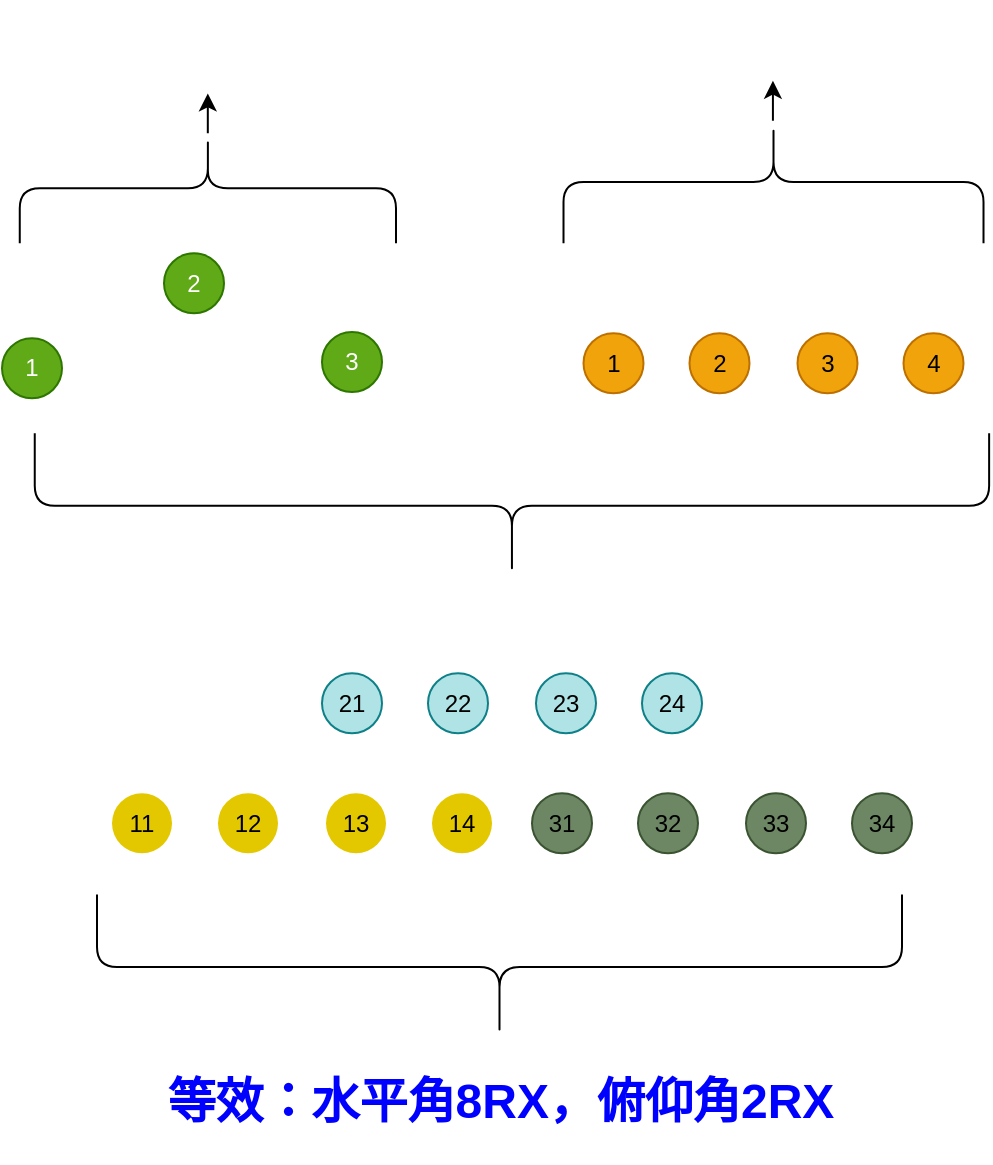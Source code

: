 <mxfile>
    <diagram id="OwVJQObGlYzM2OAuIv8X" name="第 1 页">
        <mxGraphModel dx="315" dy="473" grid="1" gridSize="10" guides="1" tooltips="1" connect="1" arrows="1" fold="1" page="1" pageScale="1" pageWidth="827" pageHeight="1169" math="0" shadow="0">
            <root>
                <mxCell id="0"/>
                <mxCell id="1" parent="0"/>
                <mxCell id="2" value="1" style="ellipse;whiteSpace=wrap;html=1;aspect=fixed;fillColor=#60a917;fontColor=#ffffff;strokeColor=#2D7600;" parent="1" vertex="1">
                    <mxGeometry x="185" y="248.12" width="30" height="30" as="geometry"/>
                </mxCell>
                <mxCell id="3" value="2" style="ellipse;whiteSpace=wrap;html=1;aspect=fixed;fillColor=#60a917;fontColor=#ffffff;strokeColor=#2D7600;" parent="1" vertex="1">
                    <mxGeometry x="266" y="205.62" width="30" height="30" as="geometry"/>
                </mxCell>
                <mxCell id="9" value="3" style="ellipse;whiteSpace=wrap;html=1;aspect=fixed;fillColor=#60a917;fontColor=#ffffff;strokeColor=#2D7600;" parent="1" vertex="1">
                    <mxGeometry x="345" y="245" width="30" height="30" as="geometry"/>
                </mxCell>
                <mxCell id="15" value="" style="group" parent="1" vertex="1" connectable="0">
                    <mxGeometry x="475.75" y="245.62" width="190" height="30" as="geometry"/>
                </mxCell>
                <mxCell id="10" value="1" style="ellipse;whiteSpace=wrap;html=1;aspect=fixed;fillColor=#f0a30a;fontColor=#000000;strokeColor=#BD7000;" parent="15" vertex="1">
                    <mxGeometry width="30" height="30" as="geometry"/>
                </mxCell>
                <mxCell id="11" value="3" style="ellipse;whiteSpace=wrap;html=1;aspect=fixed;fillColor=#f0a30a;fontColor=#000000;strokeColor=#BD7000;" parent="15" vertex="1">
                    <mxGeometry x="107" width="30" height="30" as="geometry"/>
                </mxCell>
                <mxCell id="12" value="2" style="ellipse;whiteSpace=wrap;html=1;aspect=fixed;fillColor=#f0a30a;fontColor=#000000;strokeColor=#BD7000;" parent="15" vertex="1">
                    <mxGeometry x="53" width="30" height="30" as="geometry"/>
                </mxCell>
                <mxCell id="14" value="4" style="ellipse;whiteSpace=wrap;html=1;aspect=fixed;fillColor=#f0a30a;fontColor=#000000;strokeColor=#BD7000;" parent="15" vertex="1">
                    <mxGeometry x="160" width="30" height="30" as="geometry"/>
                </mxCell>
                <mxCell id="18" value="" style="shape=curlyBracket;whiteSpace=wrap;html=1;rounded=1;flipH=1;labelPosition=right;verticalLabelPosition=middle;align=left;verticalAlign=middle;rotation=90;" parent="1" vertex="1">
                    <mxGeometry x="403.72" y="93.28" width="72.5" height="477.19" as="geometry"/>
                </mxCell>
                <mxCell id="19" value="" style="group;fillColor=none;strokeColor=none;fontColor=#000000;" parent="1" vertex="1" connectable="0">
                    <mxGeometry x="345" y="415.62" width="190" height="30" as="geometry"/>
                </mxCell>
                <mxCell id="20" value="21" style="ellipse;whiteSpace=wrap;html=1;aspect=fixed;fillColor=#b0e3e6;strokeColor=#0e8088;fontColor=#000000;" parent="19" vertex="1">
                    <mxGeometry width="30" height="30" as="geometry"/>
                </mxCell>
                <mxCell id="21" value="23" style="ellipse;whiteSpace=wrap;html=1;aspect=fixed;fillColor=#b0e3e6;strokeColor=#0e8088;fontColor=#000000;" parent="19" vertex="1">
                    <mxGeometry x="107" width="30" height="30" as="geometry"/>
                </mxCell>
                <mxCell id="22" value="22" style="ellipse;whiteSpace=wrap;html=1;aspect=fixed;fillColor=#b0e3e6;strokeColor=#0e8088;fontColor=#000000;" parent="19" vertex="1">
                    <mxGeometry x="53" width="30" height="30" as="geometry"/>
                </mxCell>
                <mxCell id="23" value="24" style="ellipse;whiteSpace=wrap;html=1;aspect=fixed;fillColor=#b0e3e6;strokeColor=#0e8088;fontColor=#000000;" parent="19" vertex="1">
                    <mxGeometry x="160" width="30" height="30" as="geometry"/>
                </mxCell>
                <mxCell id="25" value="" style="group;fillColor=none;fontColor=#000000;strokeColor=none;" parent="1" vertex="1" connectable="0">
                    <mxGeometry x="240" y="475.62" width="190" height="30" as="geometry"/>
                </mxCell>
                <mxCell id="26" value="11" style="ellipse;whiteSpace=wrap;html=1;aspect=fixed;fillColor=#e3c800;fontColor=#000000;strokeColor=none;" parent="25" vertex="1">
                    <mxGeometry width="30" height="30" as="geometry"/>
                </mxCell>
                <mxCell id="27" value="13" style="ellipse;whiteSpace=wrap;html=1;aspect=fixed;fillColor=#e3c800;fontColor=#000000;strokeColor=none;" parent="25" vertex="1">
                    <mxGeometry x="107" width="30" height="30" as="geometry"/>
                </mxCell>
                <mxCell id="28" value="12" style="ellipse;whiteSpace=wrap;html=1;aspect=fixed;fillColor=#e3c800;fontColor=#000000;strokeColor=none;" parent="25" vertex="1">
                    <mxGeometry x="53" width="30" height="30" as="geometry"/>
                </mxCell>
                <mxCell id="29" value="14" style="ellipse;whiteSpace=wrap;html=1;aspect=fixed;fillColor=#e3c800;fontColor=#000000;strokeColor=none;" parent="25" vertex="1">
                    <mxGeometry x="160" width="30" height="30" as="geometry"/>
                </mxCell>
                <mxCell id="30" value="" style="group;fillColor=none;fontColor=#000000;strokeColor=none;" parent="1" vertex="1" connectable="0">
                    <mxGeometry x="450" y="475.62" width="190" height="30" as="geometry"/>
                </mxCell>
                <mxCell id="31" value="31" style="ellipse;whiteSpace=wrap;html=1;aspect=fixed;fillColor=#6d8764;fontColor=#000000;strokeColor=#3A5431;" parent="30" vertex="1">
                    <mxGeometry width="30" height="30" as="geometry"/>
                </mxCell>
                <mxCell id="32" value="33" style="ellipse;whiteSpace=wrap;html=1;aspect=fixed;fillColor=#6d8764;fontColor=#000000;strokeColor=#3A5431;" parent="30" vertex="1">
                    <mxGeometry x="107" width="30" height="30" as="geometry"/>
                </mxCell>
                <mxCell id="33" value="32" style="ellipse;whiteSpace=wrap;html=1;aspect=fixed;fillColor=#6d8764;fontColor=#000000;strokeColor=#3A5431;" parent="30" vertex="1">
                    <mxGeometry x="53" width="30" height="30" as="geometry"/>
                </mxCell>
                <mxCell id="34" value="34" style="ellipse;whiteSpace=wrap;html=1;aspect=fixed;fillColor=#6d8764;fontColor=#000000;strokeColor=#3A5431;" parent="30" vertex="1">
                    <mxGeometry x="160" width="30" height="30" as="geometry"/>
                </mxCell>
                <mxCell id="38" value="" style="edgeStyle=none;html=1;fontColor=#FFFFFF;entryX=0.569;entryY=1.002;entryDx=0;entryDy=0;entryPerimeter=0;" parent="1" source="35" target="39" edge="1">
                    <mxGeometry relative="1" as="geometry">
                        <mxPoint x="281" y="140" as="sourcePoint"/>
                        <mxPoint x="277" y="125.62" as="targetPoint"/>
                    </mxGeometry>
                </mxCell>
                <mxCell id="35" value="" style="shape=curlyBracket;whiteSpace=wrap;html=1;rounded=1;flipH=1;labelPosition=right;verticalLabelPosition=middle;align=left;verticalAlign=middle;strokeColor=default;fontColor=#000000;fillColor=none;rotation=-90;" parent="1" vertex="1">
                    <mxGeometry x="260.44" y="79.06" width="55" height="188.12" as="geometry"/>
                </mxCell>
                <mxCell id="36" value="" style="shape=curlyBracket;whiteSpace=wrap;html=1;rounded=1;flipH=1;labelPosition=right;verticalLabelPosition=middle;align=left;verticalAlign=middle;strokeColor=default;fontColor=#000000;fillColor=none;rotation=-90;" parent="1" vertex="1">
                    <mxGeometry x="540.13" y="65" width="61.25" height="210" as="geometry"/>
                </mxCell>
                <mxCell id="39" value="3 TX" style="text;strokeColor=none;fillColor=none;html=1;fontSize=24;fontStyle=1;verticalAlign=middle;align=center;fontColor=#FFFFFF;" parent="1" vertex="1">
                    <mxGeometry x="231" y="85.62" width="100" height="40" as="geometry"/>
                </mxCell>
                <mxCell id="40" value="4 RX" style="text;strokeColor=none;fillColor=none;html=1;fontSize=24;fontStyle=1;verticalAlign=middle;align=center;fontColor=#FFFFFF;" parent="1" vertex="1">
                    <mxGeometry x="520.75" y="79.37" width="100" height="40" as="geometry"/>
                </mxCell>
                <mxCell id="41" value="" style="shape=curlyBracket;whiteSpace=wrap;html=1;rounded=1;flipH=1;labelPosition=right;verticalLabelPosition=middle;align=left;verticalAlign=middle;rotation=90;" parent="1" vertex="1">
                    <mxGeometry x="397.5" y="361.25" width="72.5" height="402.5" as="geometry"/>
                </mxCell>
                <mxCell id="42" value="&lt;font color=&quot;#0000ff&quot;&gt;等效：水平角8RX，俯仰角2RX&lt;/font&gt;" style="text;strokeColor=none;fillColor=none;html=1;fontSize=24;fontStyle=1;verticalAlign=middle;align=center;fontColor=#FFFFFF;" parent="1" vertex="1">
                    <mxGeometry x="258.75" y="600" width="350" height="60" as="geometry"/>
                </mxCell>
                <mxCell id="45" value="" style="edgeStyle=none;html=1;fontColor=#FFFFFF;" parent="1" edge="1">
                    <mxGeometry relative="1" as="geometry">
                        <mxPoint x="570.46" y="139.37" as="sourcePoint"/>
                        <mxPoint x="570.46" y="119.37" as="targetPoint"/>
                    </mxGeometry>
                </mxCell>
            </root>
        </mxGraphModel>
    </diagram>
</mxfile>